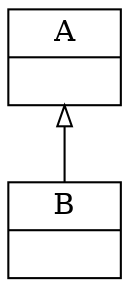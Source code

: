 /*
  abidos 1.0.15_Debug [2012-12-20 13:46:55] 
*/
/*
  this file has been created by abidos
  F. Manuel Hevia Garcia fructu@gmail.com

  this fontname get conflict if you want generate eps for doc
*/
digraph G {
//        size ="1, 2!";
/*
        fontname = "Bitstream Vera Sans"
        fontsize = 8
*/
        fontsize = 8
        node [
//                fontname = "Bitstream Vera Sans"
//                fontsize = 8
                shape = "record"
        ]
/*
        edge [
                fontname = "Bitstream Vera Sans"
                fontsize = 8
        ]
*/
/* c_generator_class_diagram::classes() */
  A [
    URL="A[/home/hevia/working/abidos_cpp/processor/test/t001.cpp:1];A[/home/hevia/working/abidos_cpp/processor/test/t001.cpp:1];",
    label="{ A|}"
  ]
/* c_generator_class_diagram::classes() */
  B [
    URL="B[/home/hevia/working/abidos_cpp/processor/test/t001.cpp:5];B[/home/hevia/working/abidos_cpp/processor/test/t001.cpp:5];",
    label="{ B|}"
  ]
/* c_generator_class_diagram::inheritance() */
/* c_generator_class_diagram::friends() */
/* compositions_aggregations */
/* c_generator_class_diagram::inheritance() */
  /*B->A*/  A->B [dir = "back", color = "black", arrowtail = "empty"];
/* c_generator_class_diagram::friends() */
/* compositions_aggregations */
}
